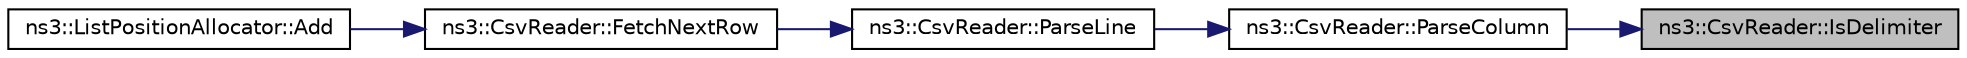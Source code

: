 digraph "ns3::CsvReader::IsDelimiter"
{
 // LATEX_PDF_SIZE
  edge [fontname="Helvetica",fontsize="10",labelfontname="Helvetica",labelfontsize="10"];
  node [fontname="Helvetica",fontsize="10",shape=record];
  rankdir="RL";
  Node1 [label="ns3::CsvReader::IsDelimiter",height=0.2,width=0.4,color="black", fillcolor="grey75", style="filled", fontcolor="black",tooltip="Returns true if the supplied character matches the delimiter."];
  Node1 -> Node2 [dir="back",color="midnightblue",fontsize="10",style="solid",fontname="Helvetica"];
  Node2 [label="ns3::CsvReader::ParseColumn",height=0.2,width=0.4,color="black", fillcolor="white", style="filled",URL="$classns3_1_1_csv_reader.html#ae45ee919a5472c3d31d987a73ef36002",tooltip="Extracts the data for one column in a csv row."];
  Node2 -> Node3 [dir="back",color="midnightblue",fontsize="10",style="solid",fontname="Helvetica"];
  Node3 [label="ns3::CsvReader::ParseLine",height=0.2,width=0.4,color="black", fillcolor="white", style="filled",URL="$classns3_1_1_csv_reader.html#a62d244bdc49911a082f4ad47e227a4dd",tooltip="Scans the string and splits it into individual columns based on the delimiter."];
  Node3 -> Node4 [dir="back",color="midnightblue",fontsize="10",style="solid",fontname="Helvetica"];
  Node4 [label="ns3::CsvReader::FetchNextRow",height=0.2,width=0.4,color="black", fillcolor="white", style="filled",URL="$classns3_1_1_csv_reader.html#aa5de9afad8635fde46aff2e58c8847a2",tooltip="Reads one line from the input until a new line is encountered."];
  Node4 -> Node5 [dir="back",color="midnightblue",fontsize="10",style="solid",fontname="Helvetica"];
  Node5 [label="ns3::ListPositionAllocator::Add",height=0.2,width=0.4,color="black", fillcolor="white", style="filled",URL="$classns3_1_1_list_position_allocator.html#aee42a10c5ea6e4c272e3c8bb8fe0d6f7",tooltip="Add the positions listed in a file."];
}

